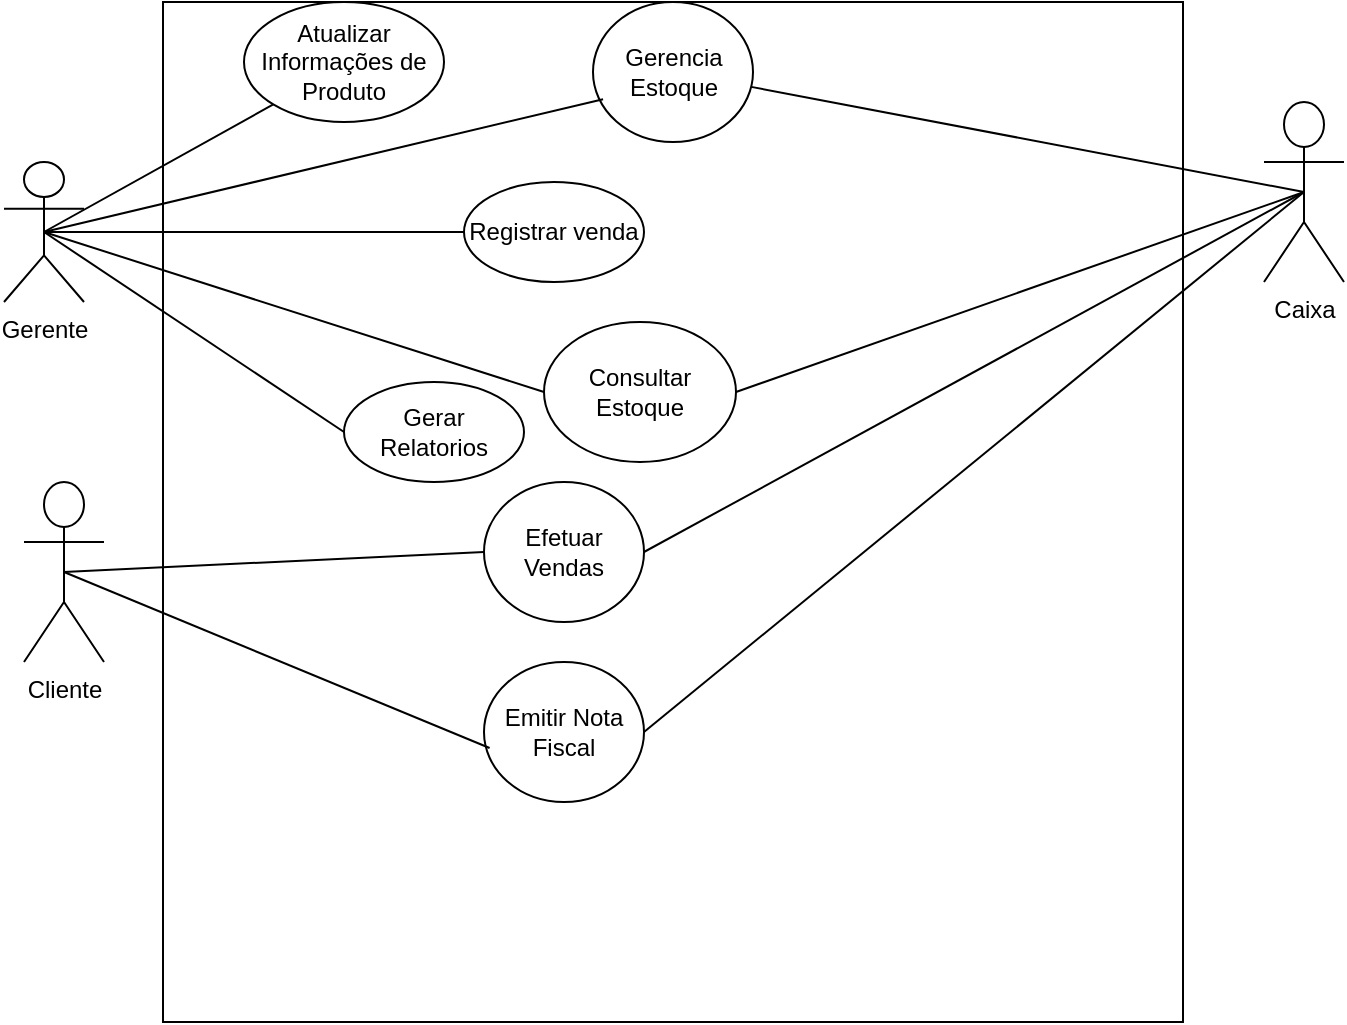 <mxfile version="22.1.2" type="github">
  <diagram name="Página-1" id="z3U-Prj7A4X9mL8xkahB">
    <mxGraphModel dx="1263" dy="554" grid="1" gridSize="10" guides="1" tooltips="1" connect="1" arrows="1" fold="1" page="1" pageScale="1" pageWidth="827" pageHeight="1169" math="0" shadow="0">
      <root>
        <mxCell id="0" />
        <mxCell id="1" parent="0" />
        <mxCell id="14QvtGUpP6zNy5mQ4WsW-1" value="Gerente" style="shape=umlActor;verticalLabelPosition=bottom;verticalAlign=top;html=1;outlineConnect=0;" parent="1" vertex="1">
          <mxGeometry x="110" y="80" width="40" height="70" as="geometry" />
        </mxCell>
        <mxCell id="14QvtGUpP6zNy5mQ4WsW-2" value="" style="whiteSpace=wrap;html=1;aspect=fixed;" parent="1" vertex="1">
          <mxGeometry x="189.5" width="510" height="510" as="geometry" />
        </mxCell>
        <mxCell id="lhaA8uXQOq5nuxx4efY6-8" value="Caixa&lt;br&gt;" style="shape=umlActor;verticalLabelPosition=bottom;verticalAlign=top;html=1;outlineConnect=0;" parent="1" vertex="1">
          <mxGeometry x="740" y="50" width="40" height="90" as="geometry" />
        </mxCell>
        <mxCell id="KzQ57RmMM4fIXdcf3Vn5-2" value="Registrar venda" style="ellipse;whiteSpace=wrap;html=1;" vertex="1" parent="1">
          <mxGeometry x="340" y="90" width="90" height="50" as="geometry" />
        </mxCell>
        <mxCell id="KzQ57RmMM4fIXdcf3Vn5-3" value="" style="endArrow=none;html=1;rounded=0;exitX=0;exitY=0.5;exitDx=0;exitDy=0;entryX=0.5;entryY=0.5;entryDx=0;entryDy=0;entryPerimeter=0;" edge="1" parent="1" source="KzQ57RmMM4fIXdcf3Vn5-2" target="14QvtGUpP6zNy5mQ4WsW-1">
          <mxGeometry width="50" height="50" relative="1" as="geometry">
            <mxPoint x="290" y="310" as="sourcePoint" />
            <mxPoint x="340" y="260" as="targetPoint" />
          </mxGeometry>
        </mxCell>
        <mxCell id="KzQ57RmMM4fIXdcf3Vn5-4" value="Gerencia Estoque" style="ellipse;whiteSpace=wrap;html=1;" vertex="1" parent="1">
          <mxGeometry x="404.5" width="80" height="70" as="geometry" />
        </mxCell>
        <mxCell id="KzQ57RmMM4fIXdcf3Vn5-7" value="" style="endArrow=none;html=1;rounded=0;exitX=0.5;exitY=0.5;exitDx=0;exitDy=0;exitPerimeter=0;entryX=0;entryY=1;entryDx=0;entryDy=0;" edge="1" parent="1" source="14QvtGUpP6zNy5mQ4WsW-1" target="KzQ57RmMM4fIXdcf3Vn5-8">
          <mxGeometry width="50" height="50" relative="1" as="geometry">
            <mxPoint x="290" y="290" as="sourcePoint" />
            <mxPoint x="340" y="240" as="targetPoint" />
          </mxGeometry>
        </mxCell>
        <mxCell id="KzQ57RmMM4fIXdcf3Vn5-8" value="Atualizar Informações de Produto" style="ellipse;whiteSpace=wrap;html=1;" vertex="1" parent="1">
          <mxGeometry x="230" width="100" height="60" as="geometry" />
        </mxCell>
        <mxCell id="KzQ57RmMM4fIXdcf3Vn5-9" value="" style="endArrow=none;html=1;rounded=0;entryX=0.5;entryY=0.5;entryDx=0;entryDy=0;entryPerimeter=0;" edge="1" parent="1" source="KzQ57RmMM4fIXdcf3Vn5-4" target="lhaA8uXQOq5nuxx4efY6-8">
          <mxGeometry width="50" height="50" relative="1" as="geometry">
            <mxPoint x="570" y="220" as="sourcePoint" />
            <mxPoint x="748" y="352" as="targetPoint" />
          </mxGeometry>
        </mxCell>
        <mxCell id="KzQ57RmMM4fIXdcf3Vn5-10" value="Consultar Estoque" style="ellipse;whiteSpace=wrap;html=1;" vertex="1" parent="1">
          <mxGeometry x="380" y="160" width="96" height="70" as="geometry" />
        </mxCell>
        <mxCell id="KzQ57RmMM4fIXdcf3Vn5-11" value="" style="endArrow=none;html=1;rounded=0;entryX=0.5;entryY=0.5;entryDx=0;entryDy=0;entryPerimeter=0;exitX=1;exitY=0.5;exitDx=0;exitDy=0;" edge="1" parent="1" source="KzQ57RmMM4fIXdcf3Vn5-10" target="lhaA8uXQOq5nuxx4efY6-8">
          <mxGeometry width="50" height="50" relative="1" as="geometry">
            <mxPoint x="609" y="230" as="sourcePoint" />
            <mxPoint x="760" y="345" as="targetPoint" />
          </mxGeometry>
        </mxCell>
        <mxCell id="KzQ57RmMM4fIXdcf3Vn5-12" value="" style="endArrow=none;html=1;rounded=0;entryX=0.5;entryY=0.5;entryDx=0;entryDy=0;entryPerimeter=0;exitX=0;exitY=0.5;exitDx=0;exitDy=0;" edge="1" parent="1" source="KzQ57RmMM4fIXdcf3Vn5-10" target="14QvtGUpP6zNy5mQ4WsW-1">
          <mxGeometry width="50" height="50" relative="1" as="geometry">
            <mxPoint x="619" y="170" as="sourcePoint" />
            <mxPoint x="770" y="285" as="targetPoint" />
          </mxGeometry>
        </mxCell>
        <mxCell id="KzQ57RmMM4fIXdcf3Vn5-13" value="Gerar Relatorios" style="ellipse;whiteSpace=wrap;html=1;" vertex="1" parent="1">
          <mxGeometry x="280" y="190" width="90" height="50" as="geometry" />
        </mxCell>
        <mxCell id="KzQ57RmMM4fIXdcf3Vn5-14" value="" style="endArrow=none;html=1;rounded=0;exitX=0;exitY=0.5;exitDx=0;exitDy=0;entryX=0.5;entryY=0.5;entryDx=0;entryDy=0;entryPerimeter=0;" edge="1" parent="1" source="KzQ57RmMM4fIXdcf3Vn5-13" target="14QvtGUpP6zNy5mQ4WsW-1">
          <mxGeometry width="50" height="50" relative="1" as="geometry">
            <mxPoint x="424" y="200" as="sourcePoint" />
            <mxPoint x="130" y="265" as="targetPoint" />
          </mxGeometry>
        </mxCell>
        <mxCell id="KzQ57RmMM4fIXdcf3Vn5-22" value="Cliente&lt;br&gt;" style="shape=umlActor;verticalLabelPosition=bottom;verticalAlign=top;html=1;outlineConnect=0;" vertex="1" parent="1">
          <mxGeometry x="120" y="240" width="40" height="90" as="geometry" />
        </mxCell>
        <mxCell id="KzQ57RmMM4fIXdcf3Vn5-23" value="Efetuar Vendas" style="ellipse;whiteSpace=wrap;html=1;" vertex="1" parent="1">
          <mxGeometry x="350" y="240" width="80" height="70" as="geometry" />
        </mxCell>
        <mxCell id="KzQ57RmMM4fIXdcf3Vn5-24" value="" style="endArrow=none;html=1;rounded=0;entryX=0.5;entryY=0.5;entryDx=0;entryDy=0;entryPerimeter=0;exitX=0;exitY=0.5;exitDx=0;exitDy=0;" edge="1" parent="1" source="KzQ57RmMM4fIXdcf3Vn5-23" target="KzQ57RmMM4fIXdcf3Vn5-22">
          <mxGeometry width="50" height="50" relative="1" as="geometry">
            <mxPoint x="648" y="77" as="sourcePoint" />
            <mxPoint x="740" y="105" as="targetPoint" />
          </mxGeometry>
        </mxCell>
        <mxCell id="KzQ57RmMM4fIXdcf3Vn5-25" value="" style="endArrow=none;html=1;rounded=0;entryX=0.5;entryY=0.5;entryDx=0;entryDy=0;entryPerimeter=0;exitX=1;exitY=0.5;exitDx=0;exitDy=0;" edge="1" parent="1" source="KzQ57RmMM4fIXdcf3Vn5-23" target="lhaA8uXQOq5nuxx4efY6-8">
          <mxGeometry width="50" height="50" relative="1" as="geometry">
            <mxPoint x="650" y="175" as="sourcePoint" />
            <mxPoint x="740" y="265" as="targetPoint" />
          </mxGeometry>
        </mxCell>
        <mxCell id="KzQ57RmMM4fIXdcf3Vn5-28" value="Emitir Nota Fiscal" style="ellipse;whiteSpace=wrap;html=1;" vertex="1" parent="1">
          <mxGeometry x="350" y="330" width="80" height="70" as="geometry" />
        </mxCell>
        <mxCell id="KzQ57RmMM4fIXdcf3Vn5-29" value="" style="endArrow=none;html=1;rounded=0;entryX=0.5;entryY=0.5;entryDx=0;entryDy=0;entryPerimeter=0;exitX=0.035;exitY=0.614;exitDx=0;exitDy=0;exitPerimeter=0;" edge="1" parent="1" source="KzQ57RmMM4fIXdcf3Vn5-28" target="KzQ57RmMM4fIXdcf3Vn5-22">
          <mxGeometry width="50" height="50" relative="1" as="geometry">
            <mxPoint x="360" y="365" as="sourcePoint" />
            <mxPoint x="140" y="365" as="targetPoint" />
          </mxGeometry>
        </mxCell>
        <mxCell id="KzQ57RmMM4fIXdcf3Vn5-30" value="" style="endArrow=none;html=1;rounded=0;exitX=1;exitY=0.5;exitDx=0;exitDy=0;entryX=0.5;entryY=0.5;entryDx=0;entryDy=0;entryPerimeter=0;" edge="1" parent="1" source="KzQ57RmMM4fIXdcf3Vn5-28" target="lhaA8uXQOq5nuxx4efY6-8">
          <mxGeometry width="50" height="50" relative="1" as="geometry">
            <mxPoint x="440" y="365" as="sourcePoint" />
            <mxPoint x="770" y="105" as="targetPoint" />
          </mxGeometry>
        </mxCell>
        <mxCell id="KzQ57RmMM4fIXdcf3Vn5-35" value="" style="endArrow=none;html=1;rounded=0;exitX=0.063;exitY=0.694;exitDx=0;exitDy=0;entryX=0.5;entryY=0.5;entryDx=0;entryDy=0;entryPerimeter=0;exitPerimeter=0;" edge="1" parent="1" source="KzQ57RmMM4fIXdcf3Vn5-4" target="14QvtGUpP6zNy5mQ4WsW-1">
          <mxGeometry width="50" height="50" relative="1" as="geometry">
            <mxPoint x="350" y="125" as="sourcePoint" />
            <mxPoint x="140" y="125" as="targetPoint" />
          </mxGeometry>
        </mxCell>
      </root>
    </mxGraphModel>
  </diagram>
</mxfile>
